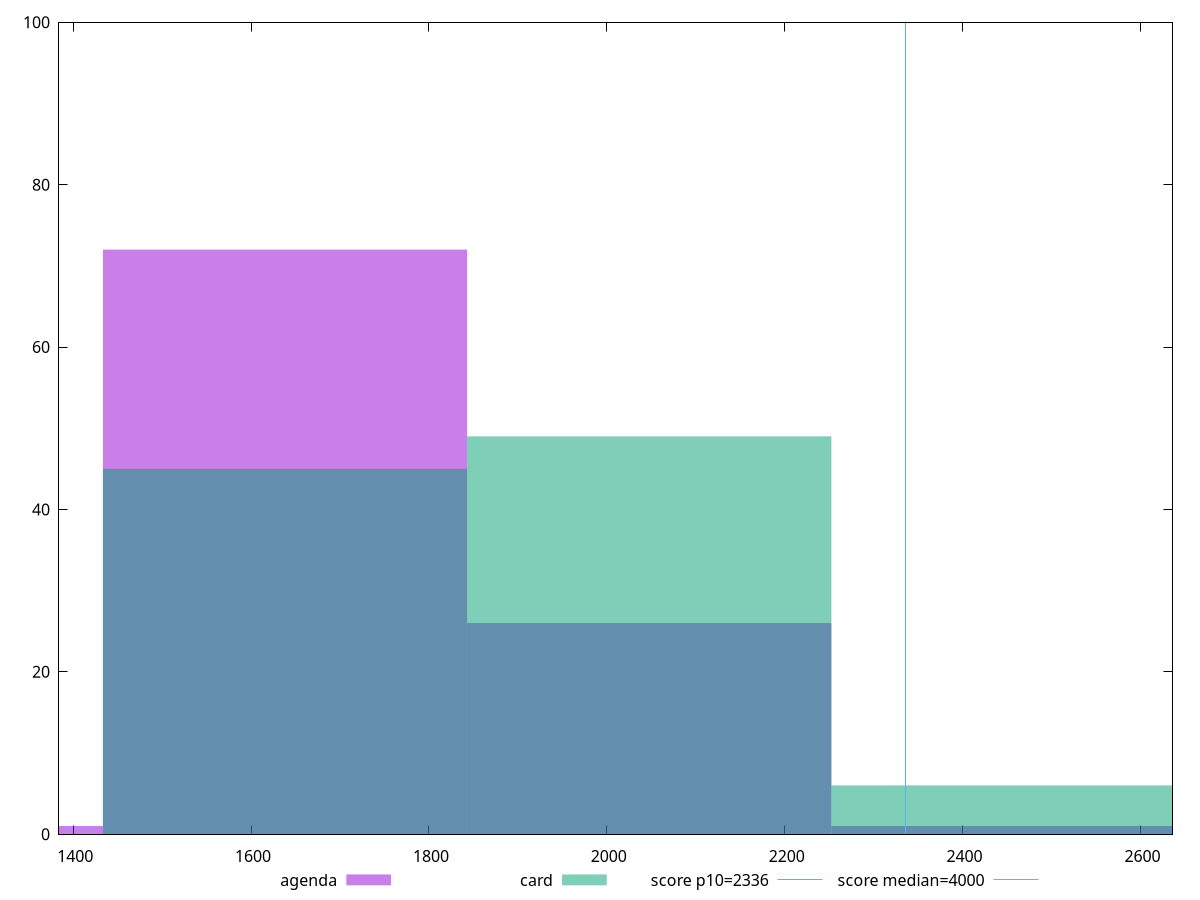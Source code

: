 reset

$agenda <<EOF
2047.7054256964825 26
1638.164340557186 72
1228.6232554178896 1
2457.246510835779 1
EOF

$card <<EOF
2047.7054256964825 49
1638.164340557186 45
2457.246510835779 6
EOF

set key outside below
set boxwidth 409.5410851392965
set xrange [1383.998:2636.062]
set yrange [0:100]
set trange [0:100]
set style fill transparent solid 0.5 noborder

set parametric
set terminal svg size 640, 500 enhanced background rgb 'white'
set output "reports/report_00028_2021-02-24T12-49-42.674Z/first-contentful-paint/comparison/histogram/1_vs_2.svg"

plot $agenda title "agenda" with boxes, \
     $card title "card" with boxes, \
     2336,t title "score p10=2336", \
     4000,t title "score median=4000"

reset

